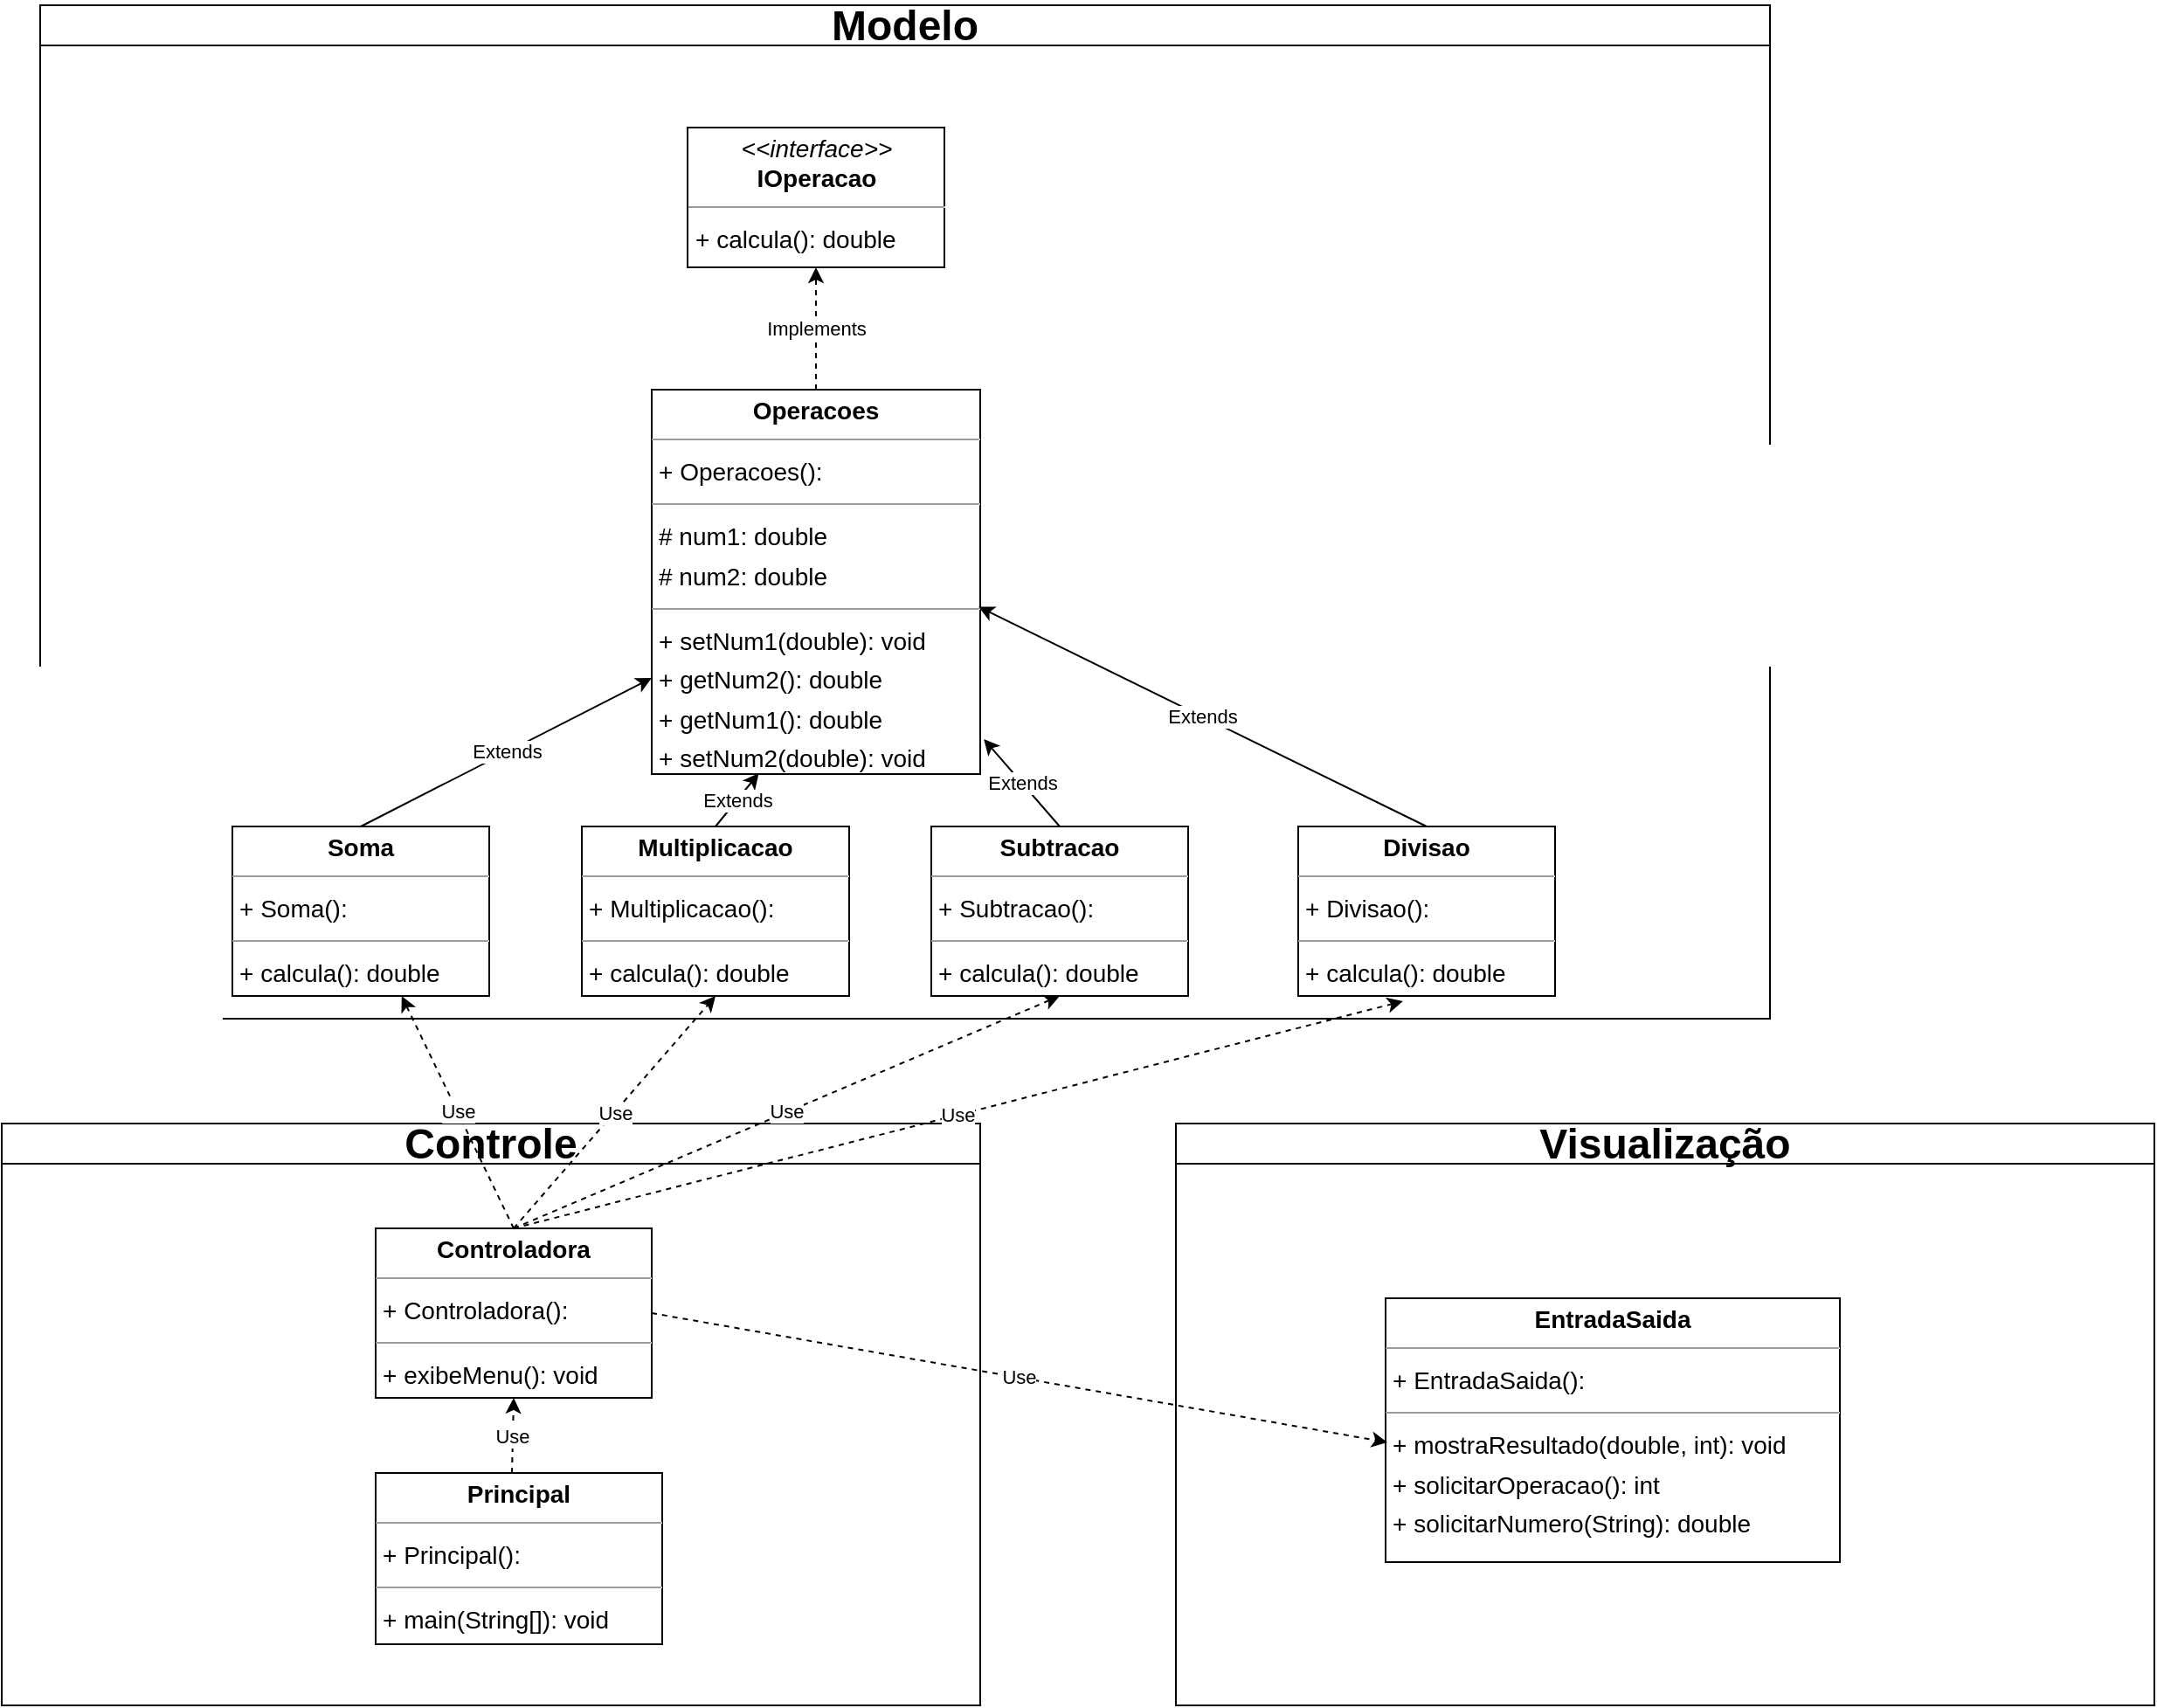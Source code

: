 <mxfile version="21.3.8" type="device">
  <diagram id="2OzR7iy0w_SAt1AlpGOq" name="Página-1">
    <mxGraphModel dx="2009" dy="1706" grid="1" gridSize="10" guides="1" tooltips="1" connect="1" arrows="1" fold="1" page="0" pageScale="1" pageWidth="827" pageHeight="1169" background="none" math="0" shadow="0">
      <root>
        <mxCell id="0" />
        <mxCell id="1" parent="0" />
        <mxCell id="node0" value="&lt;p style=&quot;margin:0px;margin-top:4px;text-align:center;&quot;&gt;&lt;b&gt;Controladora&lt;/b&gt;&lt;/p&gt;&lt;hr size=&quot;1&quot;/&gt;&lt;p style=&quot;margin:0 0 0 4px;line-height:1.6;&quot;&gt;+ Controladora(): &lt;/p&gt;&lt;hr size=&quot;1&quot;/&gt;&lt;p style=&quot;margin:0 0 0 4px;line-height:1.6;&quot;&gt;+ exibeMenu(): void&lt;/p&gt;" style="verticalAlign=top;align=left;overflow=fill;fontSize=14;fontFamily=Helvetica;html=1;rounded=0;shadow=0;comic=0;labelBackgroundColor=none;strokeWidth=1;" parent="1" vertex="1">
          <mxGeometry x="-38" y="230" width="158" height="97" as="geometry" />
        </mxCell>
        <mxCell id="node7" value="&lt;p style=&quot;margin:0px;margin-top:4px;text-align:center;&quot;&gt;&lt;b&gt;Divisao&lt;/b&gt;&lt;/p&gt;&lt;hr size=&quot;1&quot;/&gt;&lt;p style=&quot;margin:0 0 0 4px;line-height:1.6;&quot;&gt;+ Divisao(): &lt;/p&gt;&lt;hr size=&quot;1&quot;/&gt;&lt;p style=&quot;margin:0 0 0 4px;line-height:1.6;&quot;&gt;+ calcula(): double&lt;/p&gt;" style="verticalAlign=top;align=left;overflow=fill;fontSize=14;fontFamily=Helvetica;html=1;rounded=0;shadow=0;comic=0;labelBackgroundColor=none;strokeWidth=1;" parent="1" vertex="1">
          <mxGeometry x="490" width="147" height="97" as="geometry" />
        </mxCell>
        <mxCell id="node5" value="&lt;p style=&quot;margin:0px;margin-top:4px;text-align:center;&quot;&gt;&lt;b&gt;EntradaSaida&lt;/b&gt;&lt;/p&gt;&lt;hr size=&quot;1&quot;/&gt;&lt;p style=&quot;margin:0 0 0 4px;line-height:1.6;&quot;&gt;+ EntradaSaida(): &lt;/p&gt;&lt;hr size=&quot;1&quot;/&gt;&lt;p style=&quot;margin:0 0 0 4px;line-height:1.6;&quot;&gt;+ mostraResultado(double, int): void&lt;br/&gt;+ solicitarOperacao(): int&lt;br/&gt;+ solicitarNumero(String): double&lt;/p&gt;" style="verticalAlign=top;align=left;overflow=fill;fontSize=14;fontFamily=Helvetica;html=1;rounded=0;shadow=0;comic=0;labelBackgroundColor=none;strokeWidth=1;" parent="1" vertex="1">
          <mxGeometry x="540" y="270" width="260" height="151" as="geometry" />
        </mxCell>
        <mxCell id="node3" value="&lt;p style=&quot;margin:0px;margin-top:4px;text-align:center;&quot;&gt;&lt;i&gt;&amp;lt;&amp;lt;interface&amp;gt;&amp;gt;&lt;/i&gt;&lt;br/&gt;&lt;b&gt;IOperacao&lt;/b&gt;&lt;/p&gt;&lt;hr size=&quot;1&quot;/&gt;&lt;p style=&quot;margin:0 0 0 4px;line-height:1.6;&quot;&gt;+ calcula(): double&lt;/p&gt;" style="verticalAlign=top;align=left;overflow=fill;fontSize=14;fontFamily=Helvetica;html=1;rounded=0;shadow=0;comic=0;labelBackgroundColor=none;strokeWidth=1;" parent="1" vertex="1">
          <mxGeometry x="140.5" y="-400" width="147" height="80" as="geometry" />
        </mxCell>
        <mxCell id="node4" value="&lt;p style=&quot;margin:0px;margin-top:4px;text-align:center;&quot;&gt;&lt;b&gt;Multiplicacao&lt;/b&gt;&lt;/p&gt;&lt;hr size=&quot;1&quot;/&gt;&lt;p style=&quot;margin:0 0 0 4px;line-height:1.6;&quot;&gt;+ Multiplicacao(): &lt;/p&gt;&lt;hr size=&quot;1&quot;/&gt;&lt;p style=&quot;margin:0 0 0 4px;line-height:1.6;&quot;&gt;+ calcula(): double&lt;/p&gt;" style="verticalAlign=top;align=left;overflow=fill;fontSize=14;fontFamily=Helvetica;html=1;rounded=0;shadow=0;comic=0;labelBackgroundColor=none;strokeWidth=1;" parent="1" vertex="1">
          <mxGeometry x="80" width="153" height="97" as="geometry" />
        </mxCell>
        <mxCell id="node6" value="&lt;p style=&quot;margin:0px;margin-top:4px;text-align:center;&quot;&gt;&lt;b&gt;Operacoes&lt;/b&gt;&lt;/p&gt;&lt;hr size=&quot;1&quot;/&gt;&lt;p style=&quot;margin:0 0 0 4px;line-height:1.6;&quot;&gt;+ Operacoes(): &lt;/p&gt;&lt;hr size=&quot;1&quot;/&gt;&lt;p style=&quot;margin:0 0 0 4px;line-height:1.6;&quot;&gt;# num1: double&lt;br/&gt;# num2: double&lt;/p&gt;&lt;hr size=&quot;1&quot;/&gt;&lt;p style=&quot;margin:0 0 0 4px;line-height:1.6;&quot;&gt;+ setNum1(double): void&lt;br/&gt;+ getNum2(): double&lt;br/&gt;+ getNum1(): double&lt;br/&gt;+ setNum2(double): void&lt;/p&gt;" style="verticalAlign=top;align=left;overflow=fill;fontSize=14;fontFamily=Helvetica;html=1;rounded=0;shadow=0;comic=0;labelBackgroundColor=none;strokeWidth=1;" parent="1" vertex="1">
          <mxGeometry x="120" y="-250" width="188" height="220" as="geometry" />
        </mxCell>
        <mxCell id="node8" value="&lt;p style=&quot;margin:0px;margin-top:4px;text-align:center;&quot;&gt;&lt;b&gt;Principal&lt;/b&gt;&lt;/p&gt;&lt;hr size=&quot;1&quot;/&gt;&lt;p style=&quot;margin:0 0 0 4px;line-height:1.6;&quot;&gt;+ Principal(): &lt;/p&gt;&lt;hr size=&quot;1&quot;/&gt;&lt;p style=&quot;margin:0 0 0 4px;line-height:1.6;&quot;&gt;+ main(String[]): void&lt;/p&gt;" style="verticalAlign=top;align=left;overflow=fill;fontSize=14;fontFamily=Helvetica;html=1;rounded=0;shadow=0;comic=0;labelBackgroundColor=none;strokeWidth=1;" parent="1" vertex="1">
          <mxGeometry x="-38" y="370" width="164" height="98" as="geometry" />
        </mxCell>
        <mxCell id="node1" value="&lt;p style=&quot;margin:0px;margin-top:4px;text-align:center;&quot;&gt;&lt;b&gt;Soma&lt;/b&gt;&lt;/p&gt;&lt;hr size=&quot;1&quot;/&gt;&lt;p style=&quot;margin:0 0 0 4px;line-height:1.6;&quot;&gt;+ Soma(): &lt;/p&gt;&lt;hr size=&quot;1&quot;/&gt;&lt;p style=&quot;margin:0 0 0 4px;line-height:1.6;&quot;&gt;+ calcula(): double&lt;/p&gt;" style="verticalAlign=top;align=left;overflow=fill;fontSize=14;fontFamily=Helvetica;html=1;rounded=0;shadow=0;comic=0;labelBackgroundColor=none;strokeWidth=1;" parent="1" vertex="1">
          <mxGeometry x="-120" width="147" height="97" as="geometry" />
        </mxCell>
        <mxCell id="node2" value="&lt;p style=&quot;margin:0px;margin-top:4px;text-align:center;&quot;&gt;&lt;b&gt;Subtracao&lt;/b&gt;&lt;/p&gt;&lt;hr size=&quot;1&quot;/&gt;&lt;p style=&quot;margin:0 0 0 4px;line-height:1.6;&quot;&gt;+ Subtracao(): &lt;/p&gt;&lt;hr size=&quot;1&quot;/&gt;&lt;p style=&quot;margin:0 0 0 4px;line-height:1.6;&quot;&gt;+ calcula(): double&lt;/p&gt;" style="verticalAlign=top;align=left;overflow=fill;fontSize=14;fontFamily=Helvetica;html=1;rounded=0;shadow=0;comic=0;labelBackgroundColor=none;strokeWidth=1;" parent="1" vertex="1">
          <mxGeometry x="280" width="147" height="97" as="geometry" />
        </mxCell>
        <mxCell id="HSRzeW5xf3NezLLA9z-C-2" value="&lt;font style=&quot;font-size: 24px;&quot;&gt;Modelo&lt;/font&gt;" style="swimlane;whiteSpace=wrap;html=1;" vertex="1" parent="1">
          <mxGeometry x="-230" y="-470" width="990" height="580" as="geometry" />
        </mxCell>
        <mxCell id="HSRzeW5xf3NezLLA9z-C-3" value="&lt;font style=&quot;font-size: 24px;&quot;&gt;Controle&lt;/font&gt;" style="swimlane;whiteSpace=wrap;html=1;" vertex="1" parent="1">
          <mxGeometry x="-252" y="170" width="560" height="333" as="geometry" />
        </mxCell>
        <mxCell id="HSRzeW5xf3NezLLA9z-C-4" value="&lt;font style=&quot;font-size: 24px;&quot;&gt;Visualização&lt;/font&gt;" style="swimlane;whiteSpace=wrap;html=1;" vertex="1" parent="1">
          <mxGeometry x="420" y="170" width="560" height="333" as="geometry" />
        </mxCell>
        <mxCell id="HSRzeW5xf3NezLLA9z-C-8" value="&lt;span style=&quot;color: rgb(0, 0, 0); font-family: Helvetica; font-size: 11px; font-style: normal; font-variant-ligatures: normal; font-variant-caps: normal; font-weight: 400; letter-spacing: normal; orphans: 2; text-align: center; text-indent: 0px; text-transform: none; widows: 2; word-spacing: 0px; -webkit-text-stroke-width: 0px; background-color: rgb(255, 255, 255); text-decoration-thickness: initial; text-decoration-style: initial; text-decoration-color: initial; float: none; display: inline !important;&quot;&gt;Use&lt;/span&gt;" style="endArrow=classic;html=1;rounded=0;exitX=0.5;exitY=0;exitDx=0;exitDy=0;dashed=1;" edge="1" parent="1" source="node0" target="node1">
          <mxGeometry width="50" height="50" relative="1" as="geometry">
            <mxPoint x="178" y="250" as="sourcePoint" />
            <mxPoint x="228" y="200" as="targetPoint" />
          </mxGeometry>
        </mxCell>
        <mxCell id="HSRzeW5xf3NezLLA9z-C-9" value="&lt;span style=&quot;color: rgb(0, 0, 0); font-family: Helvetica; font-size: 11px; font-style: normal; font-variant-ligatures: normal; font-variant-caps: normal; font-weight: 400; letter-spacing: normal; orphans: 2; text-align: center; text-indent: 0px; text-transform: none; widows: 2; word-spacing: 0px; -webkit-text-stroke-width: 0px; background-color: rgb(255, 255, 255); text-decoration-thickness: initial; text-decoration-style: initial; text-decoration-color: initial; float: none; display: inline !important;&quot;&gt;Use&lt;/span&gt;" style="endArrow=classic;html=1;rounded=0;exitX=0.5;exitY=0;exitDx=0;exitDy=0;entryX=0.5;entryY=1;entryDx=0;entryDy=0;dashed=1;" edge="1" parent="1" source="node0" target="node4">
          <mxGeometry width="50" height="50" relative="1" as="geometry">
            <mxPoint x="60" y="210" as="sourcePoint" />
            <mxPoint x="120" y="107" as="targetPoint" />
          </mxGeometry>
        </mxCell>
        <mxCell id="HSRzeW5xf3NezLLA9z-C-10" value="Use" style="endArrow=classic;html=1;rounded=0;exitX=0.5;exitY=0;exitDx=0;exitDy=0;entryX=0.5;entryY=1;entryDx=0;entryDy=0;dashed=1;" edge="1" parent="1" source="node0" target="node2">
          <mxGeometry width="50" height="50" relative="1" as="geometry">
            <mxPoint x="164" y="243" as="sourcePoint" />
            <mxPoint x="100" y="110" as="targetPoint" />
          </mxGeometry>
        </mxCell>
        <mxCell id="HSRzeW5xf3NezLLA9z-C-11" value="&lt;span style=&quot;color: rgb(0, 0, 0); font-family: Helvetica; font-size: 11px; font-style: normal; font-variant-ligatures: normal; font-variant-caps: normal; font-weight: 400; letter-spacing: normal; orphans: 2; text-align: center; text-indent: 0px; text-transform: none; widows: 2; word-spacing: 0px; -webkit-text-stroke-width: 0px; background-color: rgb(255, 255, 255); text-decoration-thickness: initial; text-decoration-style: initial; text-decoration-color: initial; float: none; display: inline !important;&quot;&gt;Use&lt;/span&gt;" style="endArrow=classic;html=1;rounded=0;entryX=0.408;entryY=1.031;entryDx=0;entryDy=0;exitX=0.5;exitY=0;exitDx=0;exitDy=0;entryPerimeter=0;dashed=1;" edge="1" parent="1" source="node0" target="node7">
          <mxGeometry width="50" height="50" relative="1" as="geometry">
            <mxPoint x="50" y="230" as="sourcePoint" />
            <mxPoint x="364" y="107" as="targetPoint" />
          </mxGeometry>
        </mxCell>
        <mxCell id="HSRzeW5xf3NezLLA9z-C-12" value="Use" style="endArrow=classic;html=1;rounded=0;entryX=0.5;entryY=1;entryDx=0;entryDy=0;dashed=1;" edge="1" parent="1" target="node0">
          <mxGeometry width="50" height="50" relative="1" as="geometry">
            <mxPoint x="40" y="370" as="sourcePoint" />
            <mxPoint x="373" y="210" as="targetPoint" />
          </mxGeometry>
        </mxCell>
        <mxCell id="HSRzeW5xf3NezLLA9z-C-13" value="&lt;span style=&quot;color: rgb(0, 0, 0); font-family: Helvetica; font-size: 11px; font-style: normal; font-variant-ligatures: normal; font-variant-caps: normal; font-weight: 400; letter-spacing: normal; orphans: 2; text-align: center; text-indent: 0px; text-transform: none; widows: 2; word-spacing: 0px; -webkit-text-stroke-width: 0px; background-color: rgb(255, 255, 255); text-decoration-thickness: initial; text-decoration-style: initial; text-decoration-color: initial; float: none; display: inline !important;&quot;&gt;Use&lt;/span&gt;" style="endArrow=classic;html=1;rounded=0;entryX=0.004;entryY=0.546;entryDx=0;entryDy=0;exitX=1;exitY=0.5;exitDx=0;exitDy=0;entryPerimeter=0;dashed=1;" edge="1" parent="1" source="node0" target="node5">
          <mxGeometry width="50" height="50" relative="1" as="geometry">
            <mxPoint x="51" y="240" as="sourcePoint" />
            <mxPoint x="560" y="110" as="targetPoint" />
          </mxGeometry>
        </mxCell>
        <mxCell id="HSRzeW5xf3NezLLA9z-C-14" value="Extends" style="endArrow=classic;html=1;rounded=0;exitX=0.5;exitY=0;exitDx=0;exitDy=0;entryX=0;entryY=0.75;entryDx=0;entryDy=0;" edge="1" parent="1" source="node1" target="node6">
          <mxGeometry width="50" height="50" relative="1" as="geometry">
            <mxPoint x="280" y="120" as="sourcePoint" />
            <mxPoint x="330" y="70" as="targetPoint" />
          </mxGeometry>
        </mxCell>
        <mxCell id="HSRzeW5xf3NezLLA9z-C-15" value="Extends" style="endArrow=classic;html=1;rounded=0;exitX=0.5;exitY=0;exitDx=0;exitDy=0;entryX=0.326;entryY=0.998;entryDx=0;entryDy=0;entryPerimeter=0;" edge="1" parent="1" source="node4" target="node6">
          <mxGeometry width="50" height="50" relative="1" as="geometry">
            <mxPoint x="-36" y="10" as="sourcePoint" />
            <mxPoint x="130" y="-75" as="targetPoint" />
          </mxGeometry>
        </mxCell>
        <mxCell id="HSRzeW5xf3NezLLA9z-C-17" value="Extends" style="endArrow=classic;html=1;rounded=0;exitX=0.5;exitY=0;exitDx=0;exitDy=0;entryX=1.011;entryY=0.909;entryDx=0;entryDy=0;entryPerimeter=0;" edge="1" parent="1" source="node2" target="node6">
          <mxGeometry width="50" height="50" relative="1" as="geometry">
            <mxPoint x="166" y="10" as="sourcePoint" />
            <mxPoint x="310" y="-20" as="targetPoint" />
          </mxGeometry>
        </mxCell>
        <mxCell id="HSRzeW5xf3NezLLA9z-C-18" value="Extends" style="endArrow=classic;html=1;rounded=0;exitX=0.5;exitY=0;exitDx=0;exitDy=0;entryX=0.995;entryY=0.565;entryDx=0;entryDy=0;entryPerimeter=0;" edge="1" parent="1" source="node7" target="node6">
          <mxGeometry width="50" height="50" relative="1" as="geometry">
            <mxPoint x="364" y="10" as="sourcePoint" />
            <mxPoint x="320" y="-40" as="targetPoint" />
          </mxGeometry>
        </mxCell>
        <mxCell id="HSRzeW5xf3NezLLA9z-C-19" value="Implements" style="endArrow=classic;html=1;rounded=0;entryX=0.5;entryY=1;entryDx=0;entryDy=0;dashed=1;exitX=0.5;exitY=0;exitDx=0;exitDy=0;" edge="1" parent="1" source="node6" target="node3">
          <mxGeometry width="50" height="50" relative="1" as="geometry">
            <mxPoint x="210" y="-260" as="sourcePoint" />
            <mxPoint x="522" y="-410" as="targetPoint" />
          </mxGeometry>
        </mxCell>
      </root>
    </mxGraphModel>
  </diagram>
</mxfile>
